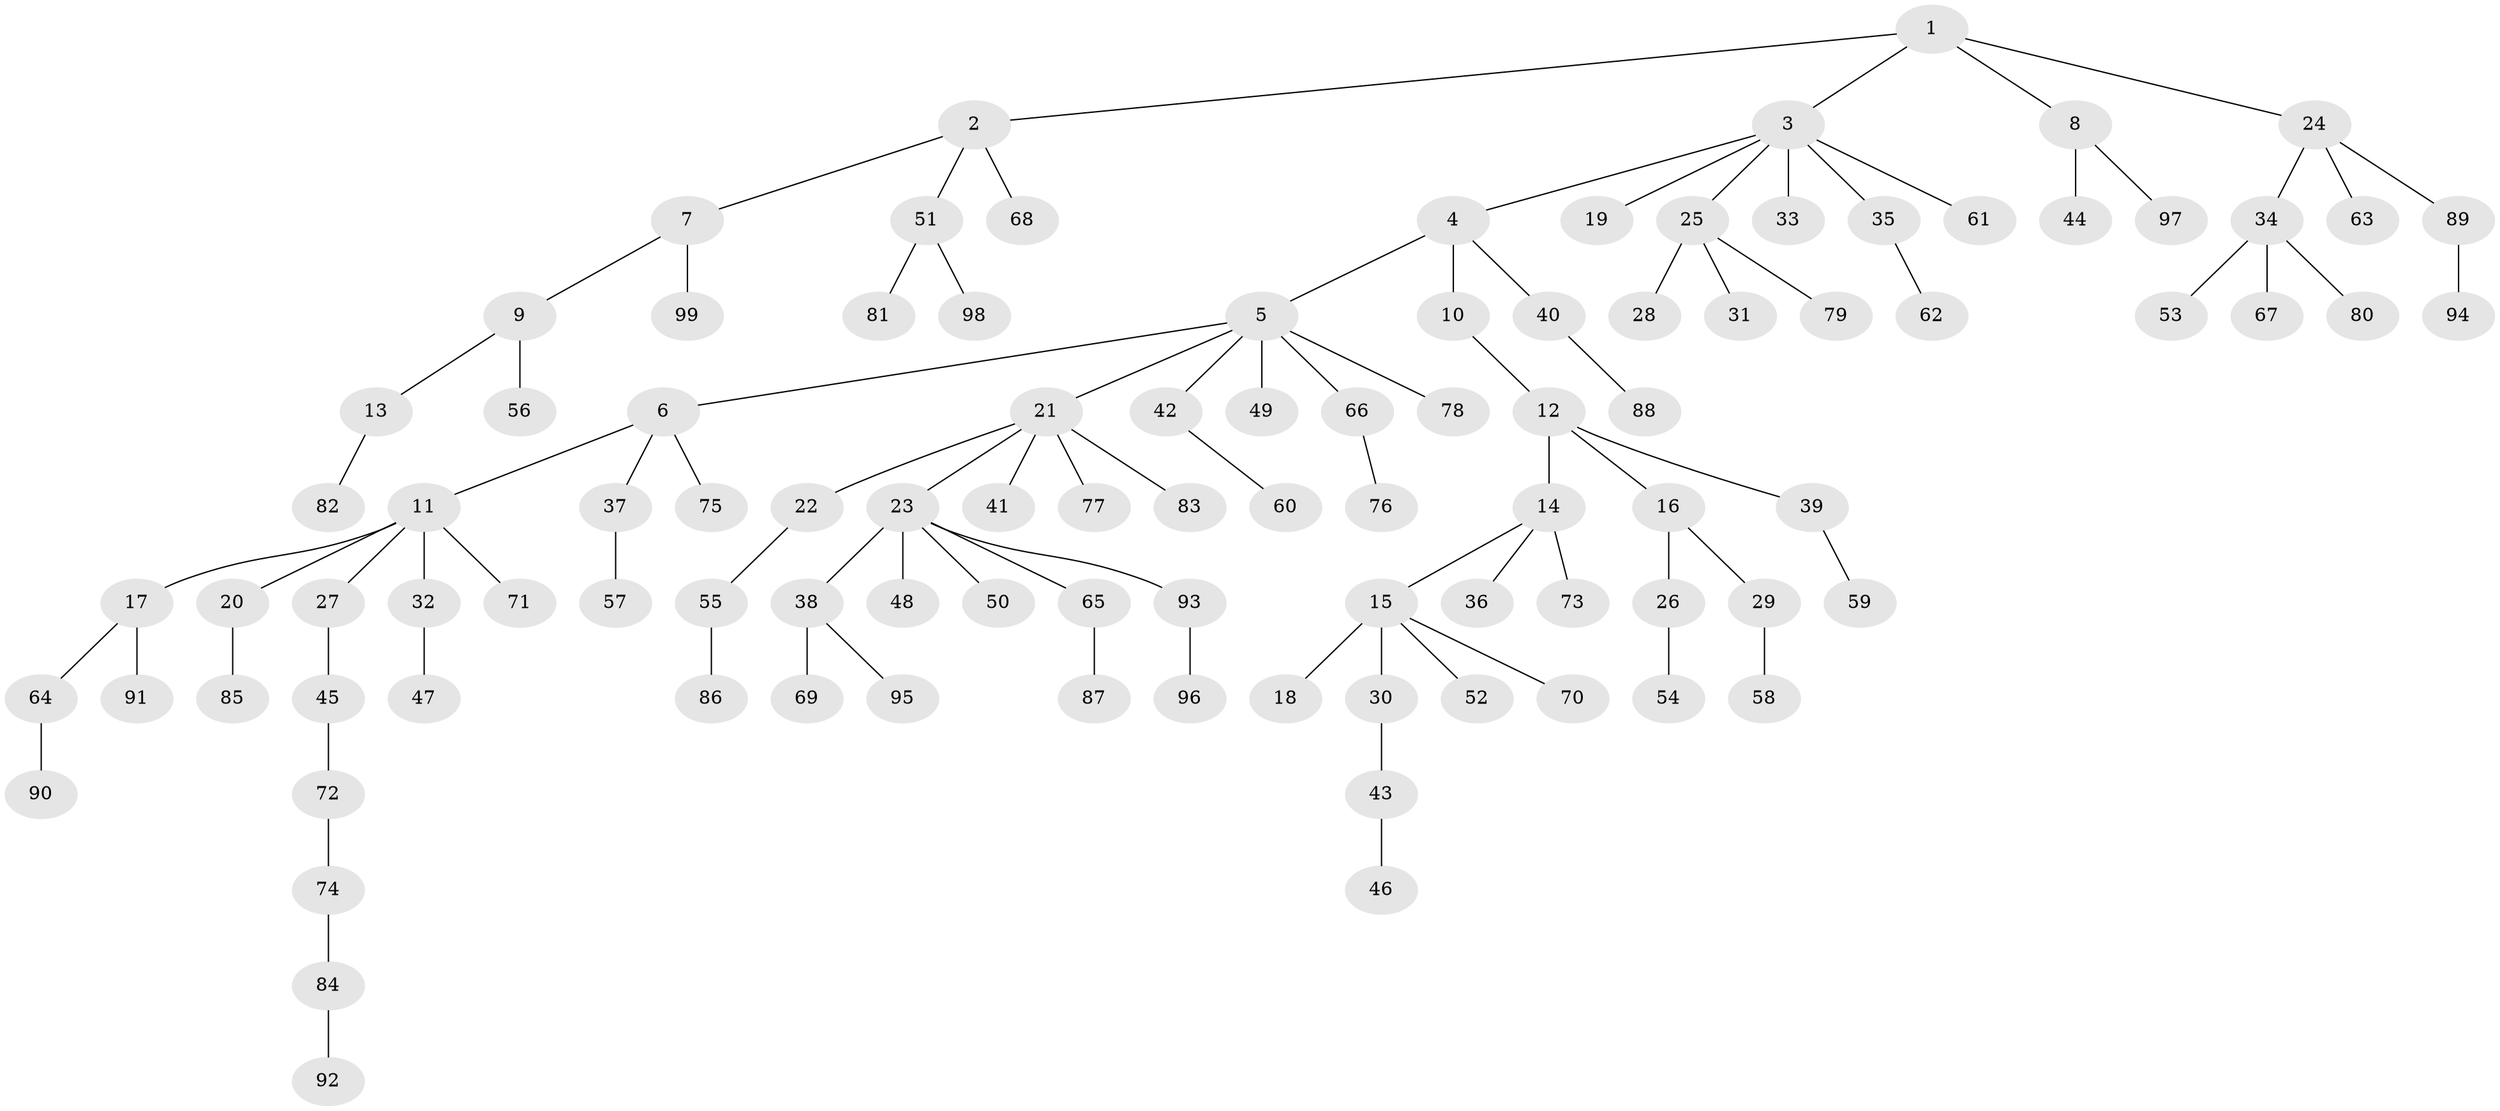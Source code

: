 // Generated by graph-tools (version 1.1) at 2025/11/02/27/25 16:11:27]
// undirected, 99 vertices, 98 edges
graph export_dot {
graph [start="1"]
  node [color=gray90,style=filled];
  1;
  2;
  3;
  4;
  5;
  6;
  7;
  8;
  9;
  10;
  11;
  12;
  13;
  14;
  15;
  16;
  17;
  18;
  19;
  20;
  21;
  22;
  23;
  24;
  25;
  26;
  27;
  28;
  29;
  30;
  31;
  32;
  33;
  34;
  35;
  36;
  37;
  38;
  39;
  40;
  41;
  42;
  43;
  44;
  45;
  46;
  47;
  48;
  49;
  50;
  51;
  52;
  53;
  54;
  55;
  56;
  57;
  58;
  59;
  60;
  61;
  62;
  63;
  64;
  65;
  66;
  67;
  68;
  69;
  70;
  71;
  72;
  73;
  74;
  75;
  76;
  77;
  78;
  79;
  80;
  81;
  82;
  83;
  84;
  85;
  86;
  87;
  88;
  89;
  90;
  91;
  92;
  93;
  94;
  95;
  96;
  97;
  98;
  99;
  1 -- 2;
  1 -- 3;
  1 -- 8;
  1 -- 24;
  2 -- 7;
  2 -- 51;
  2 -- 68;
  3 -- 4;
  3 -- 19;
  3 -- 25;
  3 -- 33;
  3 -- 35;
  3 -- 61;
  4 -- 5;
  4 -- 10;
  4 -- 40;
  5 -- 6;
  5 -- 21;
  5 -- 42;
  5 -- 49;
  5 -- 66;
  5 -- 78;
  6 -- 11;
  6 -- 37;
  6 -- 75;
  7 -- 9;
  7 -- 99;
  8 -- 44;
  8 -- 97;
  9 -- 13;
  9 -- 56;
  10 -- 12;
  11 -- 17;
  11 -- 20;
  11 -- 27;
  11 -- 32;
  11 -- 71;
  12 -- 14;
  12 -- 16;
  12 -- 39;
  13 -- 82;
  14 -- 15;
  14 -- 36;
  14 -- 73;
  15 -- 18;
  15 -- 30;
  15 -- 52;
  15 -- 70;
  16 -- 26;
  16 -- 29;
  17 -- 64;
  17 -- 91;
  20 -- 85;
  21 -- 22;
  21 -- 23;
  21 -- 41;
  21 -- 77;
  21 -- 83;
  22 -- 55;
  23 -- 38;
  23 -- 48;
  23 -- 50;
  23 -- 65;
  23 -- 93;
  24 -- 34;
  24 -- 63;
  24 -- 89;
  25 -- 28;
  25 -- 31;
  25 -- 79;
  26 -- 54;
  27 -- 45;
  29 -- 58;
  30 -- 43;
  32 -- 47;
  34 -- 53;
  34 -- 67;
  34 -- 80;
  35 -- 62;
  37 -- 57;
  38 -- 69;
  38 -- 95;
  39 -- 59;
  40 -- 88;
  42 -- 60;
  43 -- 46;
  45 -- 72;
  51 -- 81;
  51 -- 98;
  55 -- 86;
  64 -- 90;
  65 -- 87;
  66 -- 76;
  72 -- 74;
  74 -- 84;
  84 -- 92;
  89 -- 94;
  93 -- 96;
}
